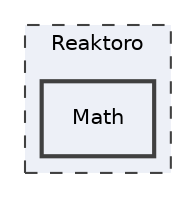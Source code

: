 digraph "Reaktoro/Math"
{
 // INTERACTIVE_SVG=YES
 // LATEX_PDF_SIZE
  bgcolor="transparent";
  edge [fontname="Helvetica",fontsize="10",labelfontname="Helvetica",labelfontsize="10"];
  node [fontname="Helvetica",fontsize="10",shape=record];
  compound=true
  subgraph clusterdir_8e92d4b241d211e8bbb38ad86320f5f7 {
    graph [ bgcolor="#edf0f7", pencolor="grey25", style="filled,dashed,", label="Reaktoro", fontname="Helvetica", fontsize="10", URL="dir_8e92d4b241d211e8bbb38ad86320f5f7.html"]
  dir_7acb2d33addc06b2472078d929ab740f [shape=box, label="Math", style="filled,bold,", fillcolor="#edf0f7", color="grey25", URL="dir_7acb2d33addc06b2472078d929ab740f.html"];
  }
}
